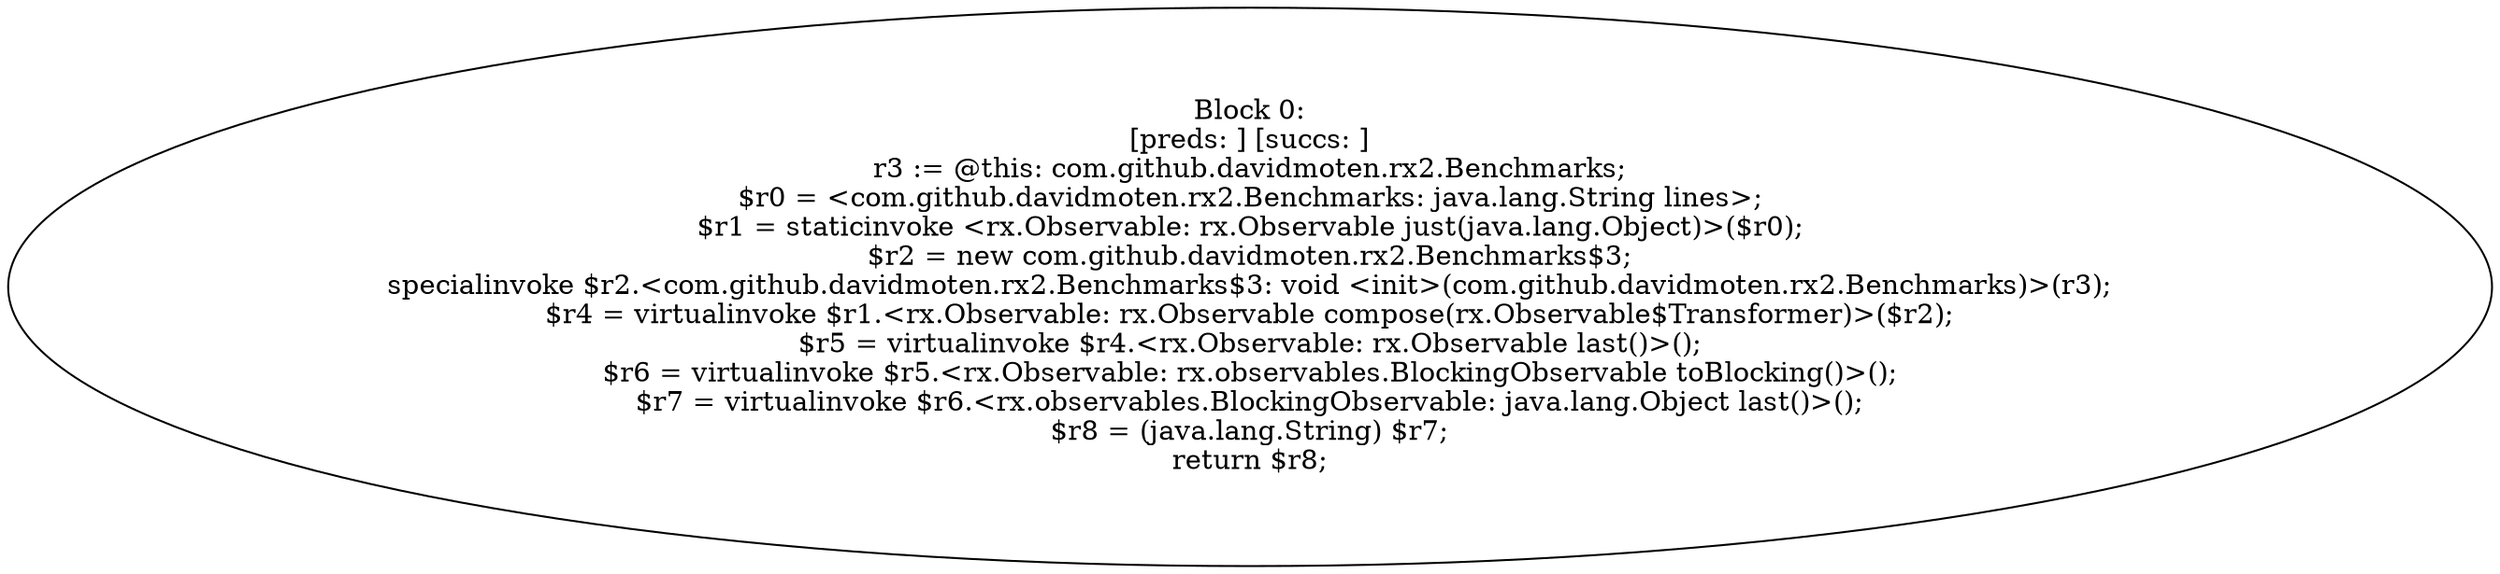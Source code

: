 digraph "unitGraph" {
    "Block 0:
[preds: ] [succs: ]
r3 := @this: com.github.davidmoten.rx2.Benchmarks;
$r0 = <com.github.davidmoten.rx2.Benchmarks: java.lang.String lines>;
$r1 = staticinvoke <rx.Observable: rx.Observable just(java.lang.Object)>($r0);
$r2 = new com.github.davidmoten.rx2.Benchmarks$3;
specialinvoke $r2.<com.github.davidmoten.rx2.Benchmarks$3: void <init>(com.github.davidmoten.rx2.Benchmarks)>(r3);
$r4 = virtualinvoke $r1.<rx.Observable: rx.Observable compose(rx.Observable$Transformer)>($r2);
$r5 = virtualinvoke $r4.<rx.Observable: rx.Observable last()>();
$r6 = virtualinvoke $r5.<rx.Observable: rx.observables.BlockingObservable toBlocking()>();
$r7 = virtualinvoke $r6.<rx.observables.BlockingObservable: java.lang.Object last()>();
$r8 = (java.lang.String) $r7;
return $r8;
"
}
